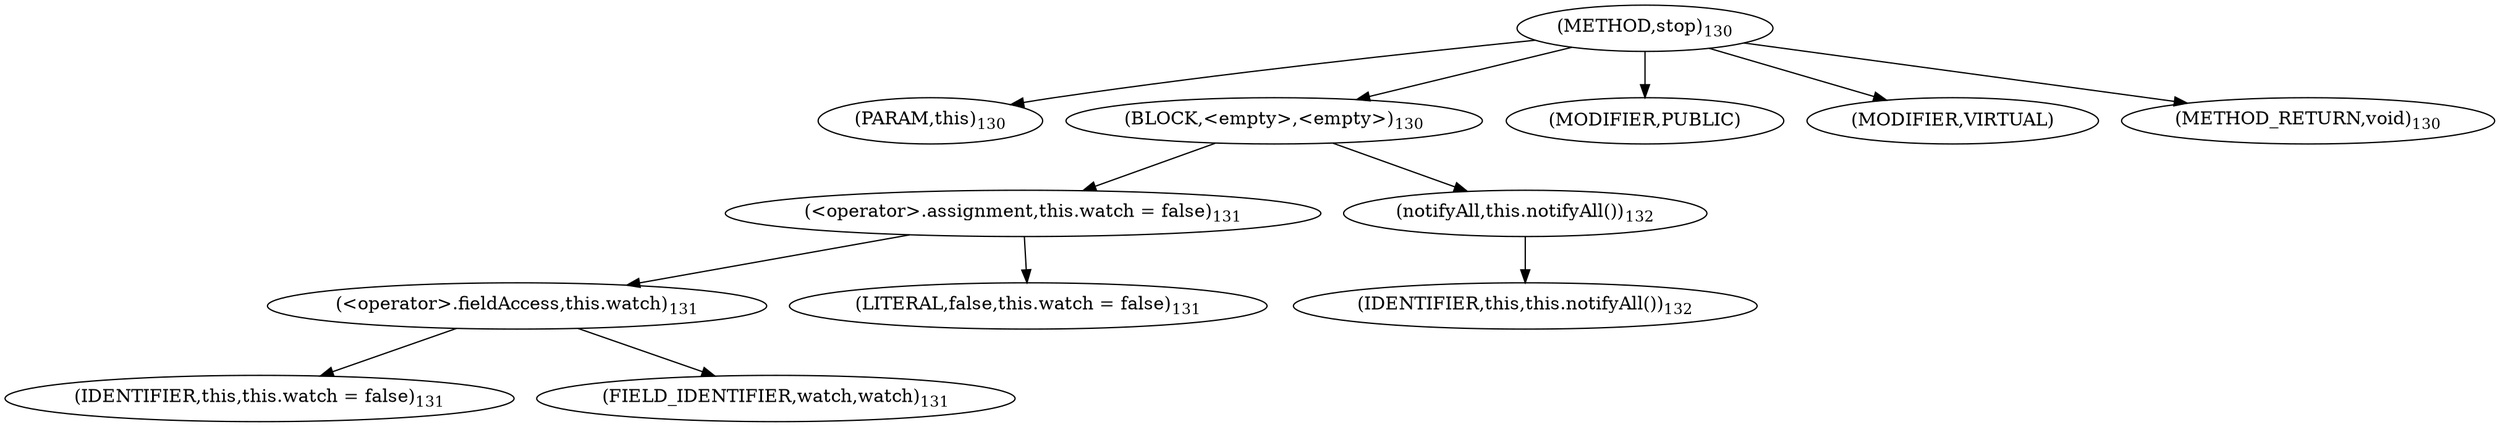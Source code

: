 digraph "stop" {  
"149" [label = <(METHOD,stop)<SUB>130</SUB>> ]
"15" [label = <(PARAM,this)<SUB>130</SUB>> ]
"150" [label = <(BLOCK,&lt;empty&gt;,&lt;empty&gt;)<SUB>130</SUB>> ]
"151" [label = <(&lt;operator&gt;.assignment,this.watch = false)<SUB>131</SUB>> ]
"152" [label = <(&lt;operator&gt;.fieldAccess,this.watch)<SUB>131</SUB>> ]
"153" [label = <(IDENTIFIER,this,this.watch = false)<SUB>131</SUB>> ]
"154" [label = <(FIELD_IDENTIFIER,watch,watch)<SUB>131</SUB>> ]
"155" [label = <(LITERAL,false,this.watch = false)<SUB>131</SUB>> ]
"156" [label = <(notifyAll,this.notifyAll())<SUB>132</SUB>> ]
"14" [label = <(IDENTIFIER,this,this.notifyAll())<SUB>132</SUB>> ]
"157" [label = <(MODIFIER,PUBLIC)> ]
"158" [label = <(MODIFIER,VIRTUAL)> ]
"159" [label = <(METHOD_RETURN,void)<SUB>130</SUB>> ]
  "149" -> "15" 
  "149" -> "150" 
  "149" -> "157" 
  "149" -> "158" 
  "149" -> "159" 
  "150" -> "151" 
  "150" -> "156" 
  "151" -> "152" 
  "151" -> "155" 
  "152" -> "153" 
  "152" -> "154" 
  "156" -> "14" 
}
